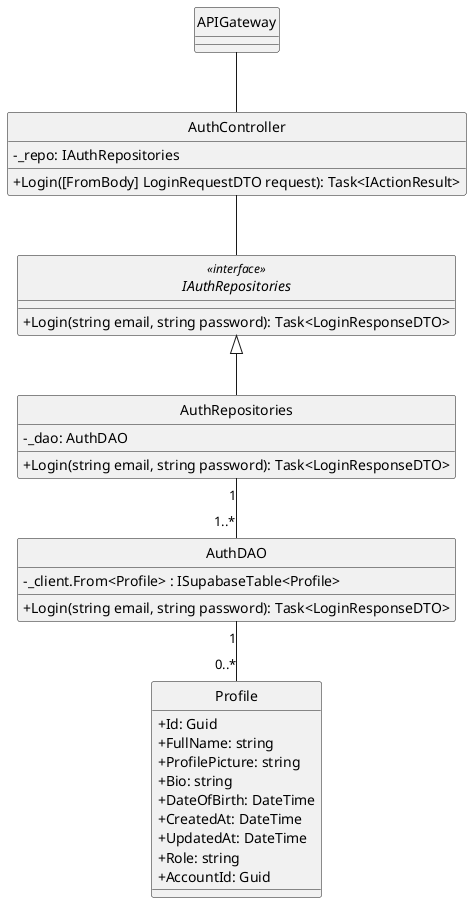 @startuml 
hide circle
skinparam classAttributeIconSize 0
skinparam linetype ortho

class APIGateway {
}

class AuthController {
    - _repo: IAuthRepositories
    + Login([FromBody] LoginRequestDTO request): Task<IActionResult> 
}

interface IAuthRepositories<<interface>> {
    + Login(string email, string password): Task<LoginResponseDTO>
}

class AuthRepositories {
    - _dao: AuthDAO
    + Login(string email, string password): Task<LoginResponseDTO>
}

class AuthDAO {
    - _client.From<Profile> : ISupabaseTable<Profile>
    + Login(string email, string password): Task<LoginResponseDTO>
}

class Profile {
    + Id: Guid
    + FullName: string
    + ProfilePicture: string
    + Bio: string
    + DateOfBirth: DateTime
    + CreatedAt: DateTime
    + UpdatedAt: DateTime
    + Role: string
    + AccountId: Guid
}

APIGateway -- AuthController

AuthController -- IAuthRepositories

IAuthRepositories <|-- AuthRepositories

AuthRepositories "1" -- "1..*" AuthDAO

AuthDAO "1"--"0..*" Profile
@enduml